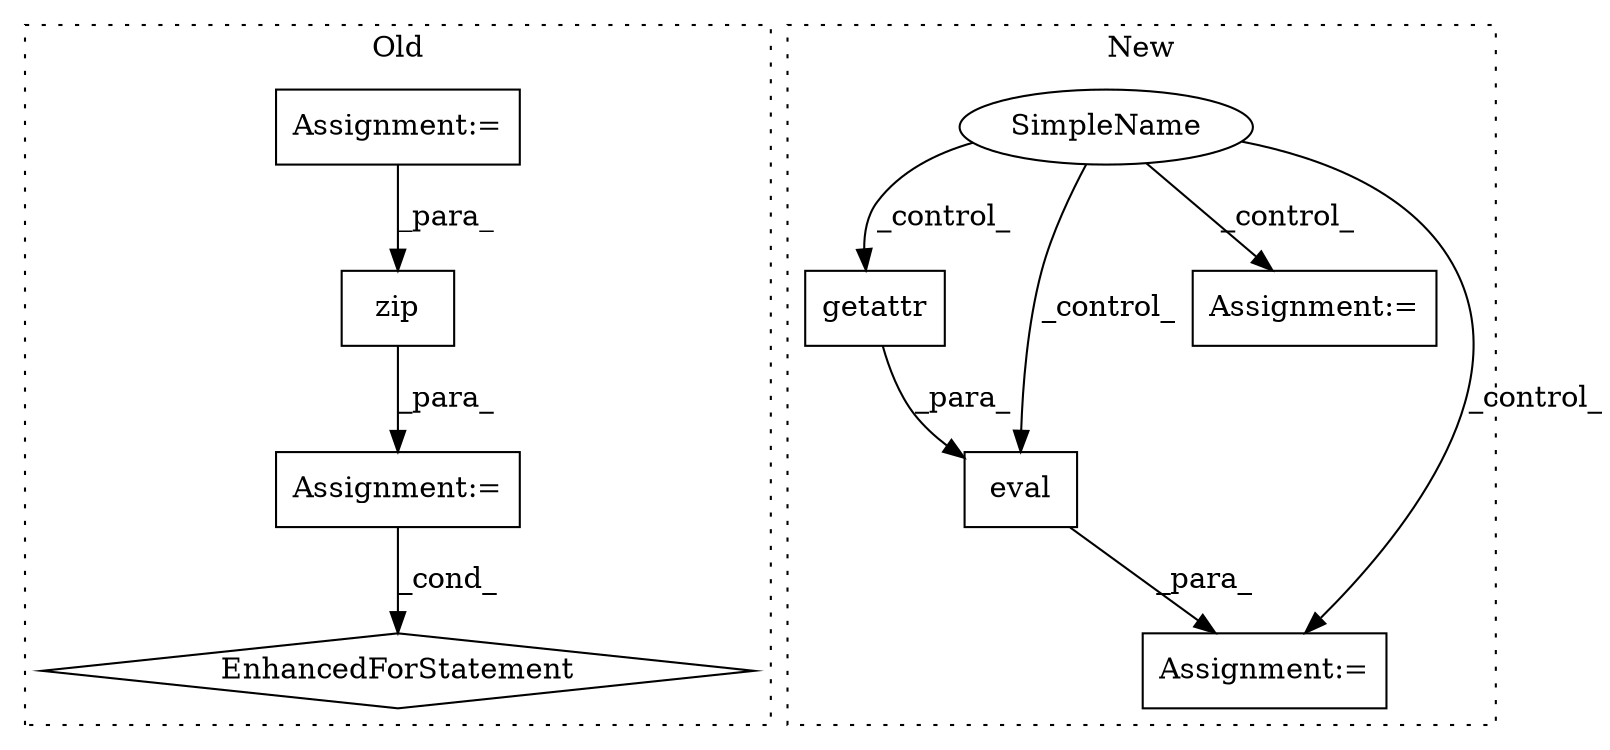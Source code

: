 digraph G {
subgraph cluster0 {
1 [label="zip" a="32" s="2258,2288" l="4,1" shape="box"];
5 [label="EnhancedForStatement" a="70" s="2177,2289" l="73,2" shape="diamond"];
7 [label="Assignment:=" a="7" s="2177,2289" l="73,2" shape="box"];
9 [label="Assignment:=" a="7" s="2028" l="12" shape="box"];
label = "Old";
style="dotted";
}
subgraph cluster1 {
2 [label="getattr" a="32" s="3230,3278" l="8,1" shape="box"];
3 [label="Assignment:=" a="7" s="3222" l="1" shape="box"];
4 [label="SimpleName" a="42" s="" l="" shape="ellipse"];
6 [label="Assignment:=" a="7" s="3149" l="1" shape="box"];
8 [label="eval" a="32" s="3225,3279" l="5,1" shape="box"];
label = "New";
style="dotted";
}
1 -> 7 [label="_para_"];
2 -> 8 [label="_para_"];
4 -> 8 [label="_control_"];
4 -> 2 [label="_control_"];
4 -> 3 [label="_control_"];
4 -> 6 [label="_control_"];
7 -> 5 [label="_cond_"];
8 -> 3 [label="_para_"];
9 -> 1 [label="_para_"];
}